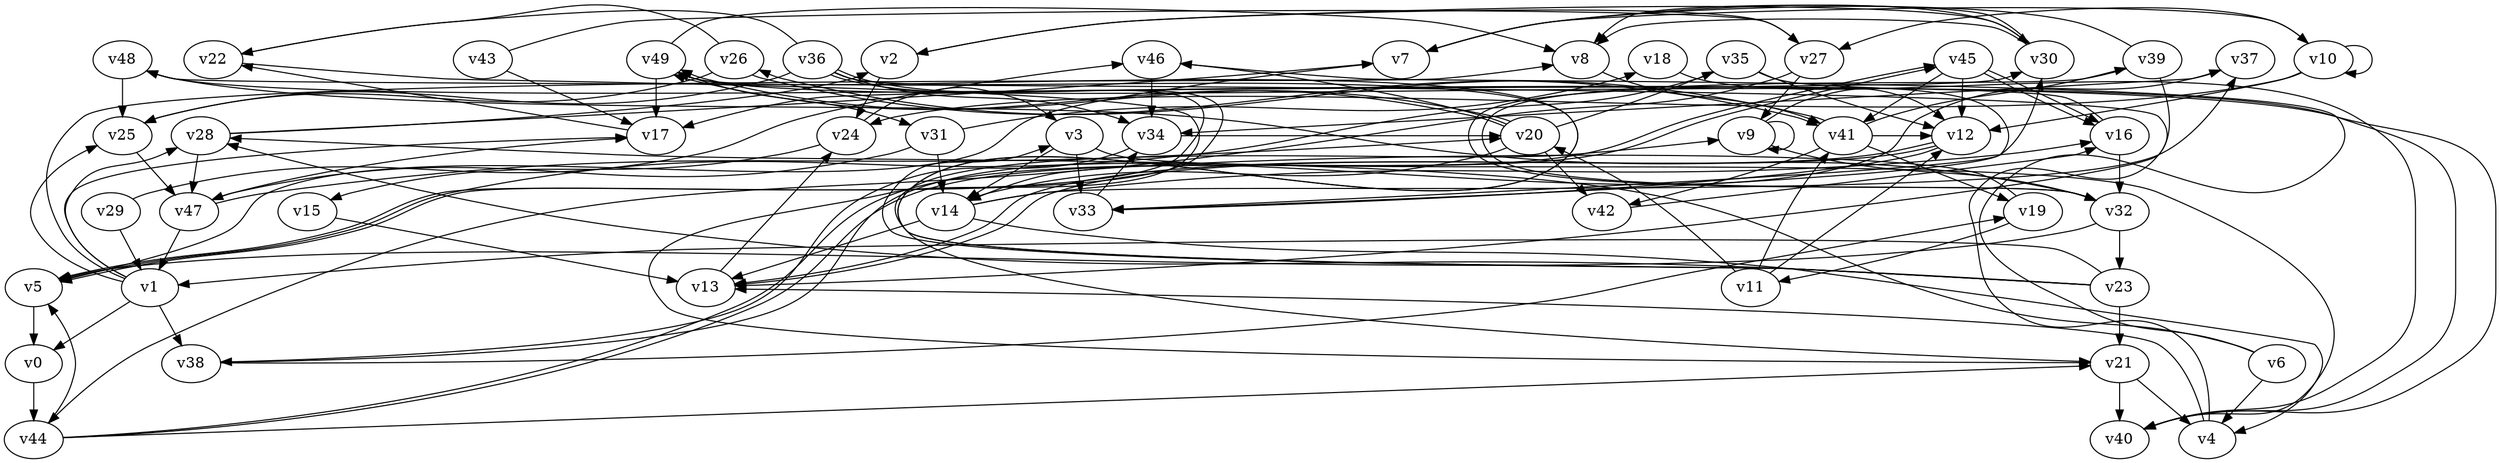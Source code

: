 // Benchmark game 61 - 50 vertices
digraph G {
    v0 [name="v0", player=0];
    v1 [name="v1", player=1];
    v2 [name="v2", player=1];
    v3 [name="v3", player=0];
    v4 [name="v4", player=1];
    v5 [name="v5", player=1];
    v6 [name="v6", player=0];
    v7 [name="v7", player=1];
    v8 [name="v8", player=1];
    v9 [name="v9", player=1, target=1];
    v10 [name="v10", player=1];
    v11 [name="v11", player=0];
    v12 [name="v12", player=0];
    v13 [name="v13", player=0];
    v14 [name="v14", player=1];
    v15 [name="v15", player=0];
    v16 [name="v16", player=0];
    v17 [name="v17", player=1];
    v18 [name="v18", player=1, target=1];
    v19 [name="v19", player=1, target=1];
    v20 [name="v20", player=0];
    v21 [name="v21", player=0];
    v22 [name="v22", player=1];
    v23 [name="v23", player=0];
    v24 [name="v24", player=1];
    v25 [name="v25", player=0];
    v26 [name="v26", player=1];
    v27 [name="v27", player=0];
    v28 [name="v28", player=1, target=1];
    v29 [name="v29", player=1];
    v30 [name="v30", player=0, target=1];
    v31 [name="v31", player=1];
    v32 [name="v32", player=1];
    v33 [name="v33", player=1];
    v34 [name="v34", player=1];
    v35 [name="v35", player=1];
    v36 [name="v36", player=1];
    v37 [name="v37", player=1];
    v38 [name="v38", player=1];
    v39 [name="v39", player=0];
    v40 [name="v40", player=0];
    v41 [name="v41", player=0];
    v42 [name="v42", player=1];
    v43 [name="v43", player=0, target=1];
    v44 [name="v44", player=0];
    v45 [name="v45", player=1, target=1];
    v46 [name="v46", player=1];
    v47 [name="v47", player=1];
    v48 [name="v48", player=1];
    v49 [name="v49", player=0];

    v0 -> v44;
    v1 -> v38;
    v2 -> v24;
    v3 -> v14;
    v4 -> v13 [constraint="time % 3 == 2"];
    v5 -> v0;
    v6 -> v46 [constraint="time % 6 == 3"];
    v7 -> v30 [constraint="time % 3 == 1"];
    v8 -> v41;
    v9 -> v32 [constraint="time == 11"];
    v10 -> v24 [constraint="time <= 20"];
    v11 -> v41;
    v12 -> v33 [constraint="time == 15"];
    v13 -> v24;
    v14 -> v4 [constraint="time == 9"];
    v15 -> v13;
    v16 -> v17 [constraint="time % 2 == 0"];
    v17 -> v22 [constraint="time == 18"];
    v18 -> v40 [constraint="time <= 21"];
    v19 -> v14 [constraint="time >= 6"];
    v20 -> v42;
    v21 -> v40;
    v22 -> v21 [constraint="time % 4 == 0"];
    v23 -> v3 [constraint="time == 16"];
    v24 -> v15;
    v25 -> v47;
    v26 -> v41 [constraint="time <= 12"];
    v27 -> v44 [constraint="time >= 3"];
    v28 -> v2 [constraint="(time % 3 == 0) || (time % 5 == 0)"];
    v29 -> v46 [constraint="time >= 2"];
    v30 -> v8 [constraint="time % 2 == 0"];
    v31 -> v14;
    v32 -> v48 [constraint="time % 5 == 0"];
    v33 -> v34 [constraint="time <= 6"];
    v34 -> v20 [constraint="time >= 2"];
    v35 -> v12 [constraint="time == 14"];
    v36 -> v5 [constraint="time == 3"];
    v37 -> v34 [constraint="time % 6 == 3"];
    v38 -> v19 [constraint="time % 6 == 3"];
    v39 -> v7 [constraint="time >= 8"];
    v40 -> v49 [constraint="time % 6 == 5"];
    v41 -> v39 [constraint="time >= 1"];
    v42 -> v16 [constraint="time >= 10"];
    v43 -> v17 [constraint="time == 5"];
    v44 -> v21 [constraint="time % 6 == 2"];
    v45 -> v41;
    v46 -> v34;
    v47 -> v17 [constraint="time % 6 == 2"];
    v48 -> v40 [constraint="time == 5"];
    v49 -> v31;
    v32 -> v30 [constraint="time == 5"];
    v4 -> v48 [constraint="time == 9"];
    v6 -> v28 [constraint="time == 17"];
    v11 -> v12 [constraint="time >= 13"];
    v14 -> v13 [constraint="time == 9"];
    v20 -> v49 [constraint="time % 2 == 1"];
    v39 -> v13 [constraint="time % 3 == 1"];
    v10 -> v12 [constraint="time >= 13"];
    v10 -> v10 [constraint="time % 3 == 1"];
    v33 -> v30 [constraint="time % 5 == 2"];
    v14 -> v16 [constraint="time == 9"];
    v23 -> v9 [constraint="time == 11"];
    v47 -> v20 [constraint="time == 13"];
    v36 -> v25 [constraint="time >= 1"];
    v48 -> v25;
    v26 -> v22 [constraint="time % 3 == 1"];
    v49 -> v17;
    v45 -> v12;
    v45 -> v16;
    v23 -> v1 [constraint="time == 12"];
    v20 -> v35 [constraint="time % 3 == 0"];
    v39 -> v32 [constraint="time == 8"];
    v6 -> v4;
    v20 -> v46 [constraint="time == 18"];
    v30 -> v2 [constraint="time >= 7"];
    v44 -> v45 [constraint="time == 8"];
    v38 -> v37 [constraint="time == 3"];
    v3 -> v40 [constraint="time == 17"];
    v23 -> v28 [constraint="time <= 8"];
    v30 -> v8 [constraint="time <= 7"];
    v20 -> v49 [constraint="time >= 14"];
    v9 -> v9 [constraint="time % 6 == 1"];
    v35 -> v5 [constraint="time == 10"];
    v36 -> v34 [constraint="time >= 5"];
    v35 -> v33 [constraint="time >= 12"];
    v1 -> v8 [constraint="time >= 2"];
    v44 -> v45 [constraint="time >= 14"];
    v23 -> v49 [constraint="time == 6"];
    v11 -> v20 [constraint="time == 14"];
    v23 -> v21;
    v45 -> v16;
    v47 -> v1;
    v41 -> v26 [constraint="time == 15"];
    v3 -> v33;
    v32 -> v23;
    v27 -> v2 [constraint="(time >= 6) && (time <= 23)"];
    v31 -> v18 [constraint="time % 2 == 0"];
    v36 -> v5 [constraint="(time >= 9) && (time <= 17)"];
    v32 -> v5 [constraint="time % 5 == 4"];
    v41 -> v12 [constraint="time >= 13"];
    v43 -> v27 [constraint="time >= 8"];
    v28 -> v47;
    v21 -> v4;
    v36 -> v21 [constraint="time == 13"];
    v1 -> v25 [constraint="time % 2 == 1"];
    v1 -> v0;
    v27 -> v9;
    v14 -> v37 [constraint="time % 4 == 3"];
    v41 -> v42;
    v36 -> v22 [constraint="time <= 23"];
    v9 -> v12 [constraint="time >= 4"];
    v19 -> v11;
    v34 -> v38 [constraint="time <= 6"];
    v49 -> v8 [constraint="time % 2 == 1"];
    v20 -> v14 [constraint="time % 3 == 1"];
    v10 -> v27 [constraint="(time % 2 == 1) || (time % 3 == 0)"];
    v28 -> v7 [constraint="time >= 7"];
    v1 -> v28 [constraint="time <= 11"];
    v24 -> v3 [constraint="time == 12"];
    v12 -> v13 [constraint="time >= 10"];
    v7 -> v5 [constraint="(time >= 10) && (time <= 23)"];
    v7 -> v10 [constraint="time >= 2"];
    v31 -> v47 [constraint="time % 4 == 3"];
    v12 -> v13 [constraint="(time >= 6) && (time <= 22)"];
    v16 -> v32;
    v29 -> v1;
    v26 -> v25 [constraint="(time % 3 == 1) || (time % 3 == 1)"];
    v41 -> v19;
    v44 -> v5 [constraint="time % 5 == 3"];
    v1 -> v17 [constraint="time >= 15"];
}
